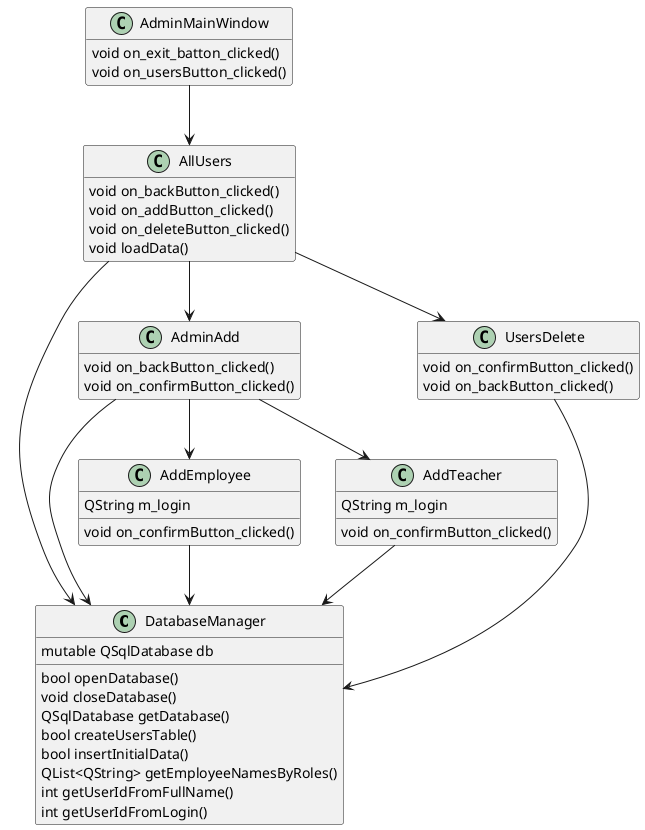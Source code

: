 @startuml

hide empty methods
hide empty members
 
class DatabaseManager
{
 bool openDatabase()
 void closeDatabase()
 QSqlDatabase getDatabase()
 bool createUsersTable()
 bool insertInitialData()
 QList<QString> getEmployeeNamesByRoles()
 int getUserIdFromFullName()
 int getUserIdFromLogin()
 mutable QSqlDatabase db
}

class AddEmployee
{
  QString m_login
  void on_confirmButton_clicked()
}

class AddTeacher
{
 void on_confirmButton_clicked()
 QString m_login
}

class AdminMainWindow
{
  void on_exit_batton_clicked()
  void on_usersButton_clicked()
}


class AdminAdd
{
  void on_backButton_clicked()
  void on_confirmButton_clicked()
}

class AllUsers
{
  void on_backButton_clicked()
  void on_addButton_clicked()
  void on_deleteButton_clicked()
  void loadData()
}

class UsersDelete
{
  void on_confirmButton_clicked()
  void on_backButton_clicked()
}


AdminMainWindow --> AllUsers

AllUsers --> AdminAdd
AllUsers --> UsersDelete

AdminAdd --> AddEmployee
AdminAdd --> AddTeacher  

AddEmployee --> DatabaseManager
AddTeacher --> DatabaseManager
AdminAdd --> DatabaseManager
AllUsers --> DatabaseManager
UsersDelete --> DatabaseManager


@enduml